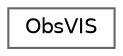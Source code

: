 digraph "Graphical Class Hierarchy"
{
 // LATEX_PDF_SIZE
  bgcolor="transparent";
  edge [fontname=Helvetica,fontsize=10,labelfontname=Helvetica,labelfontsize=10];
  node [fontname=Helvetica,fontsize=10,shape=box,height=0.2,width=0.4];
  rankdir="LR";
  Node0 [id="Node000000",label="ObsVIS",height=0.2,width=0.4,color="grey40", fillcolor="white", style="filled",URL="$class_obs_v_i_s.html",tooltip="It creates a realistic image from the output of a ray-tracing simulation."];
}
